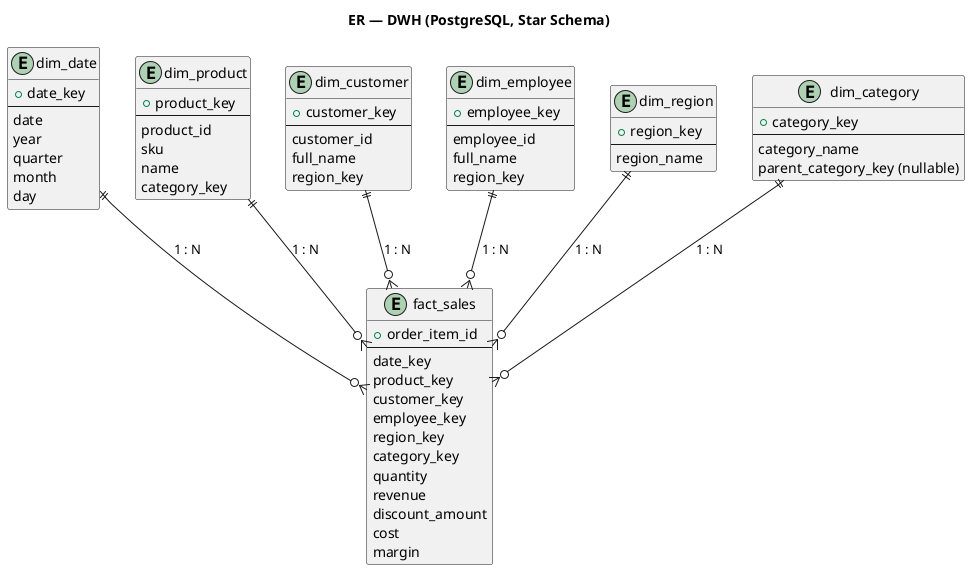 @startuml DWH_ER
title ER — DWH (PostgreSQL, Star Schema)

entity "dim_date" as DDATE {
  + date_key
  --
  date
  year
  quarter
  month
  day
}

entity "dim_product" as DPROD {
  + product_key
  --
  product_id
  sku
  name
  category_key
}

entity "dim_customer" as DCUST {
  + customer_key
  --
  customer_id
  full_name
  region_key
}

entity "dim_employee" as DEMP {
  + employee_key
  --
  employee_id
  full_name
  region_key
}

entity "dim_region" as DREG {
  + region_key
  --
  region_name
}

entity "dim_category" as DCAT {
  + category_key
  --
  category_name
  parent_category_key (nullable)
}

entity "fact_sales" as FSALES {
  + order_item_id
  --
  date_key
  product_key
  customer_key
  employee_key
  region_key
  category_key
  quantity
  revenue
  discount_amount
  cost
  margin
}

DDATE ||--o{ FSALES : "1 : N"
DPROD ||--o{ FSALES : "1 : N"
DCUST ||--o{ FSALES : "1 : N"
DEMP  ||--o{ FSALES : "1 : N"
DREG  ||--o{ FSALES : "1 : N"
DCAT  ||--o{ FSALES : "1 : N"

@enduml
